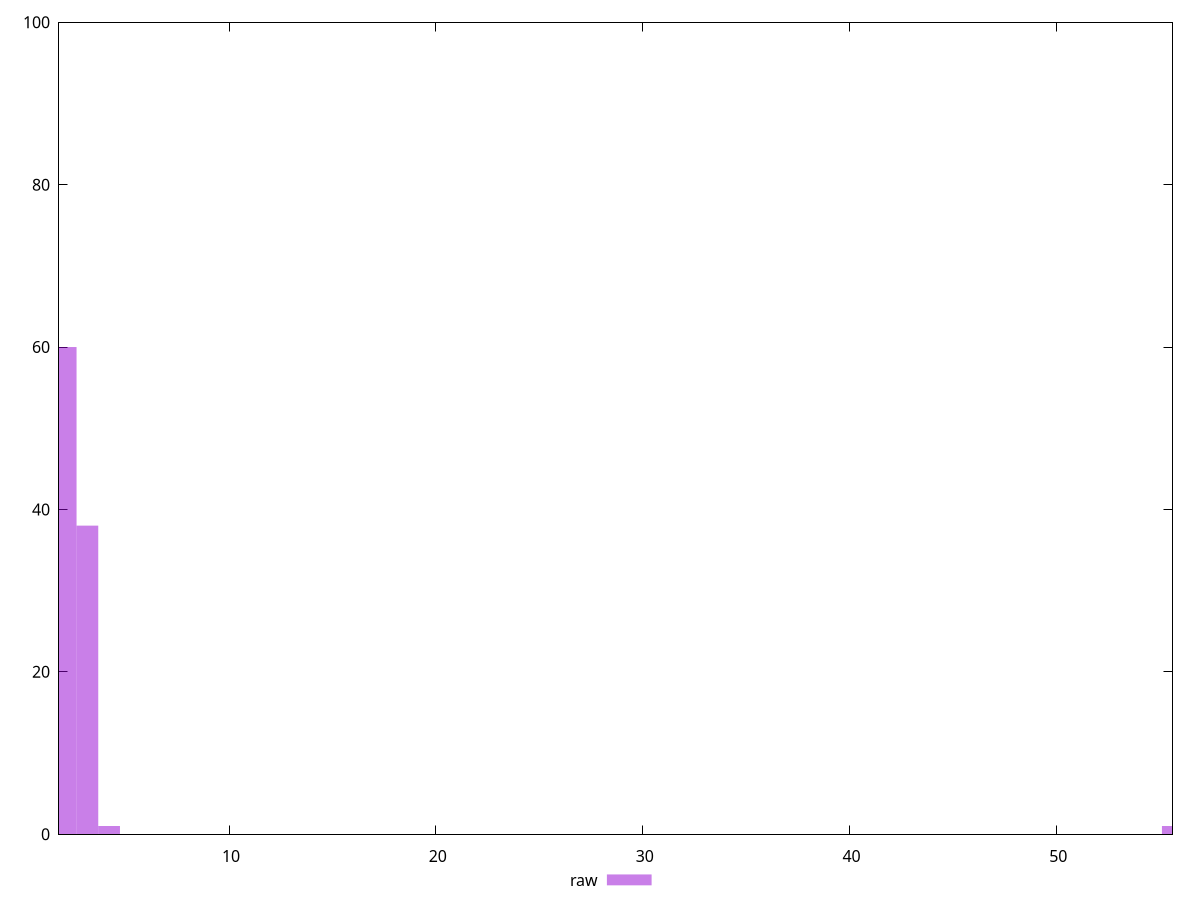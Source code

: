 reset

$raw <<EOF
55.63537553489116 1
3.149172200088179 38
2.0994481333921193 60
4.198896266784239 1
EOF

set key outside below
set boxwidth 1.0497240666960597
set xrange [1.776:55.621]
set yrange [0:100]
set trange [0:100]
set style fill transparent solid 0.5 noborder
set terminal svg size 640, 490 enhanced background rgb 'white'
set output "reports/report_00033_2021-03-01T14-23-16.841Z/server-response-time/samples/astro-cached/raw/histogram.svg"

plot $raw title "raw" with boxes

reset
